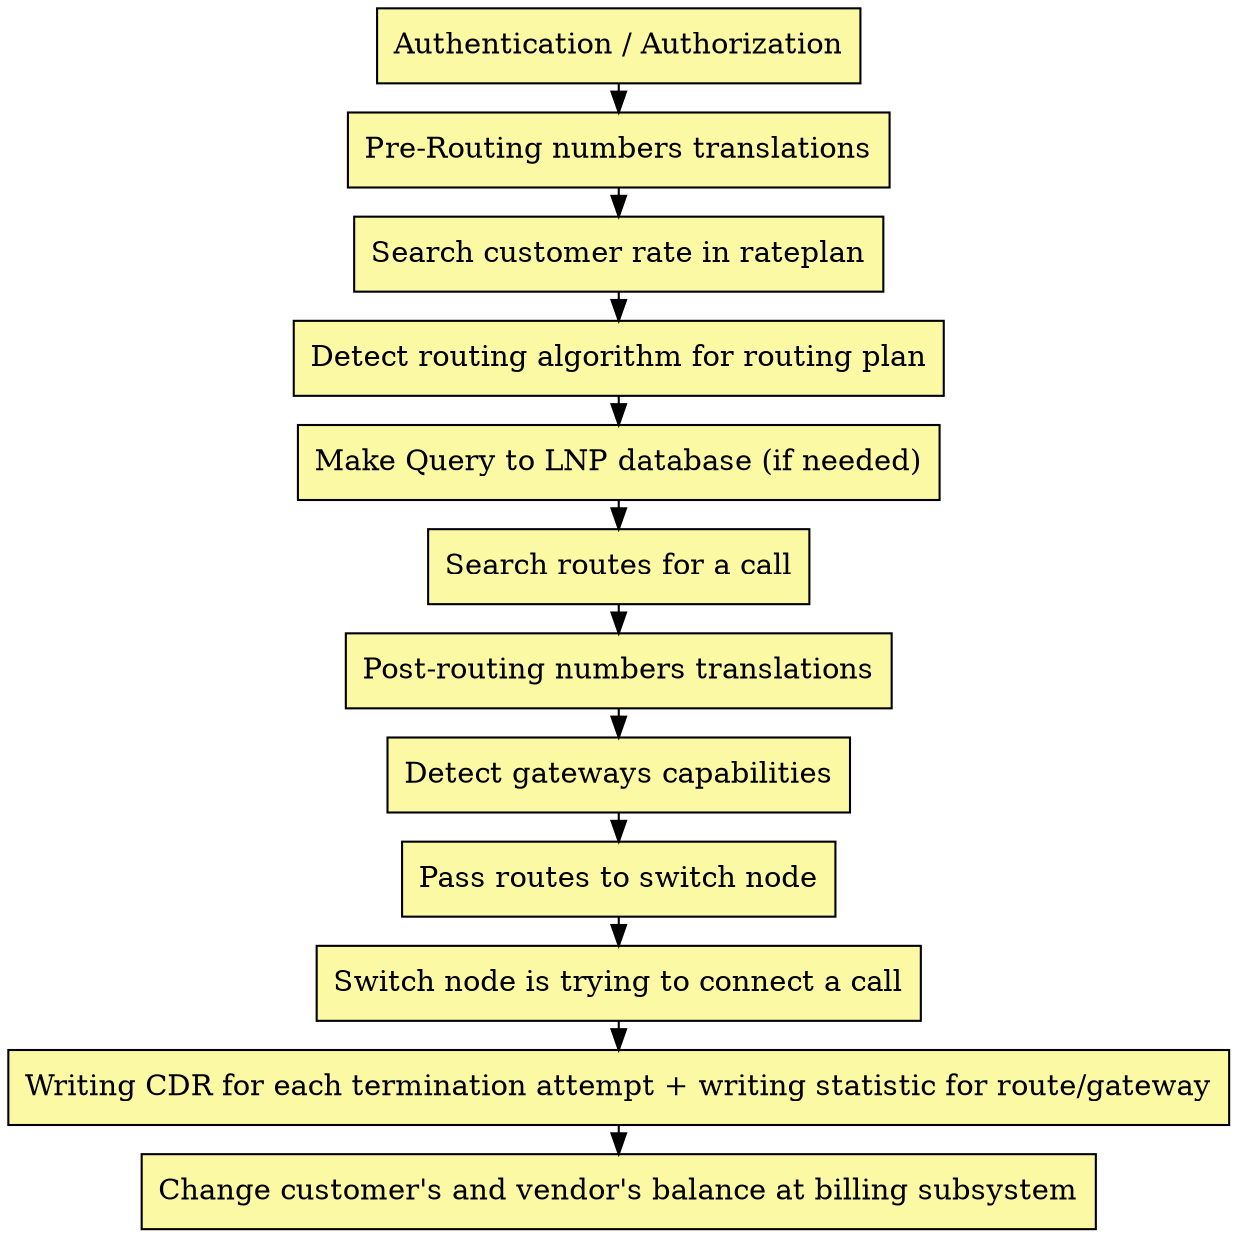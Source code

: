 digraph General {

    node [style=filled; fillcolor="#FCF9A5"];
    graph [nodesep=1, ranksep=0.2, mindist=0.5];


    block1 [label = "Authentication / Authorization"; shape=box; sides=4 ];
    block2 [label = "Pre-Routing numbers translations"; shape=box; sides=4 ];
    block3 [label = "Search customer rate in rateplan"; shape=box; sides=4 ];
    block4 [label = "Detect routing algorithm for routing plan"; shape=box; sides=4 ];
    block5 [label = "Make Query to LNP database (if needed)"; shape=box; sides=4 ];
    block6 [label = "Search routes for a call"; shape=box; sides=4 ];
    block7 [label = "Post-routing numbers translations"; shape=box; sides=4 ];
    block8 [label = "Detect gateways capabilities"; shape=box; sides=4 ];
    block9 [label = "Pass routes to switch node"; shape=box; sides=4 ];
    block10 [label = "Switch node is trying to connect a call"; shape=box; sides=4 ];
    block11 [label = "Writing CDR for each termination attempt + writing statistic for route/gateway"; shape=box; sides=4 ];
    block12 [label = "Change customer's and vendor's balance at billing subsystem"; shape=box; sides=4 ];

    block1 -> block2;
    block2 -> block3;
    block3 -> block4;
    block4 -> block5;
    block5 -> block6;
    block6 -> block7;
    block7 -> block8;
    block8 -> block9;
    block9 -> block10;
    block10 -> block11;
    block11 -> block12;


}